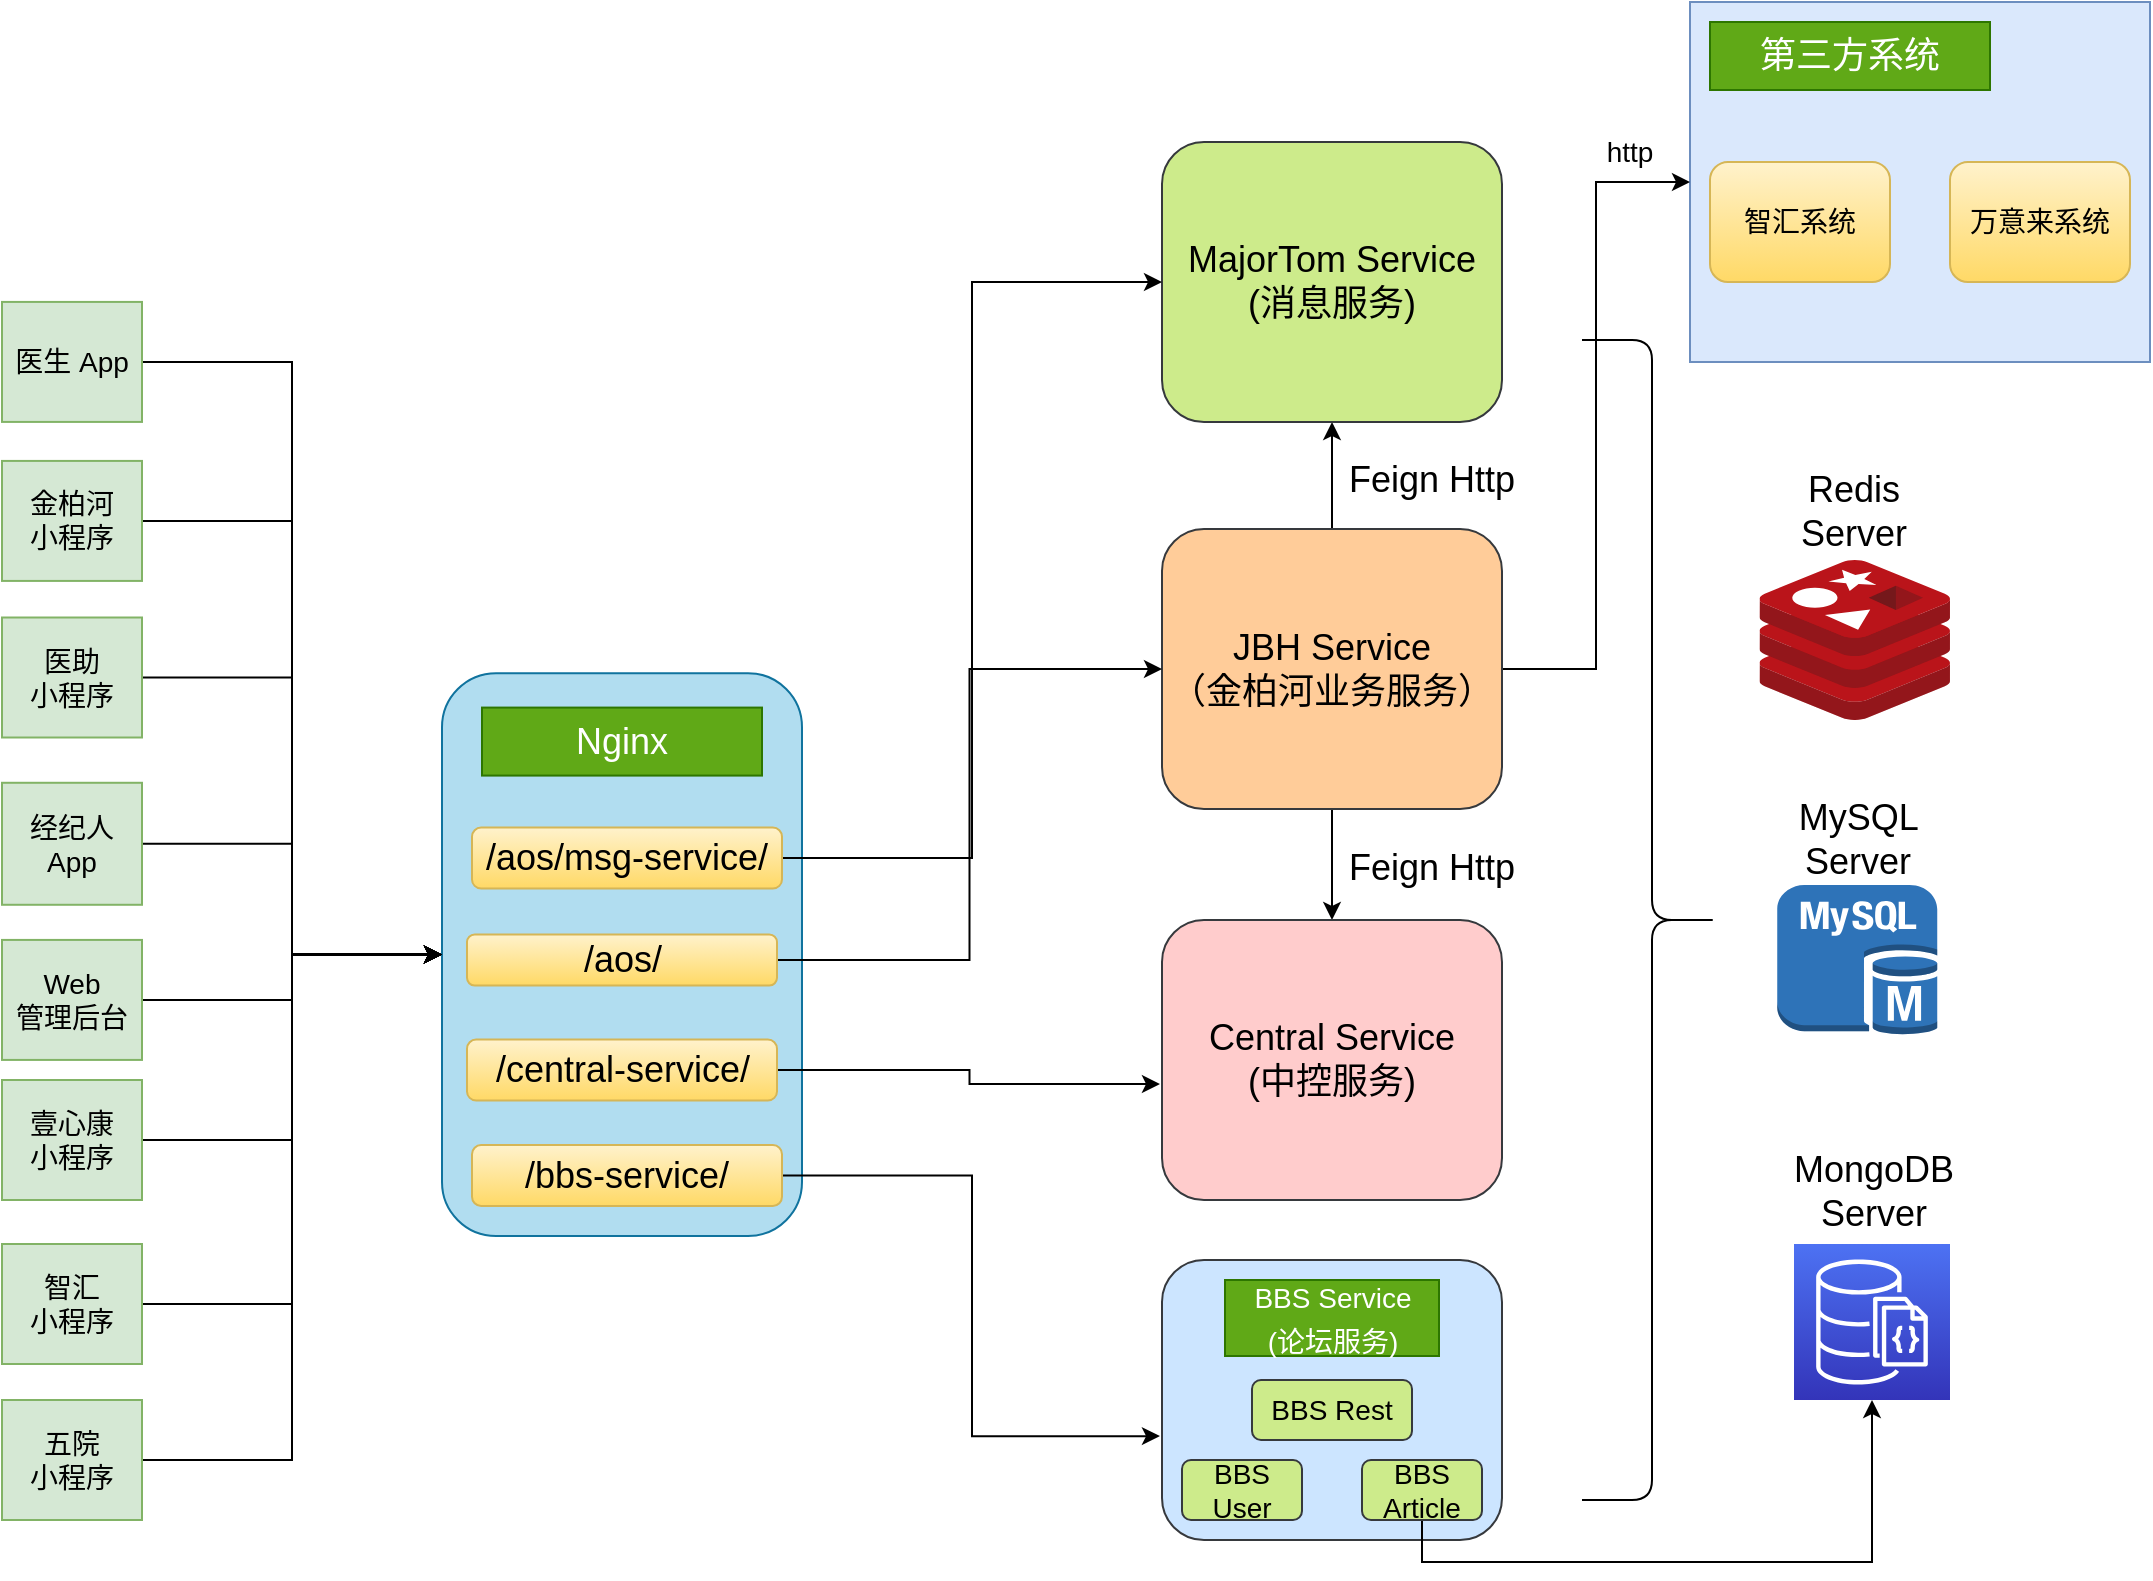 <mxfile version="20.8.0" type="github">
  <diagram id="I_gEH2OVy9hlrX-aCMwH" name="第 1 页">
    <mxGraphModel dx="2260" dy="764" grid="1" gridSize="10" guides="1" tooltips="1" connect="1" arrows="1" fold="1" page="1" pageScale="1" pageWidth="413" pageHeight="291" math="0" shadow="0">
      <root>
        <mxCell id="0" />
        <mxCell id="1" parent="0" />
        <mxCell id="aVtVtys-wZBPphP_YFrK-75" value="" style="rounded=0;whiteSpace=wrap;html=1;fontSize=14;fillColor=#dae8fc;strokeColor=#6c8ebf;" vertex="1" parent="1">
          <mxGeometry x="150" y="20" width="230" height="180" as="geometry" />
        </mxCell>
        <mxCell id="aVtVtys-wZBPphP_YFrK-1" value="" style="outlineConnect=0;dashed=0;verticalLabelPosition=bottom;verticalAlign=top;align=center;html=1;shape=mxgraph.aws3.mysql_db_instance;fillColor=#2E73B8;gradientColor=none;" vertex="1" parent="1">
          <mxGeometry x="193.62" y="461.56" width="80" height="74.87" as="geometry" />
        </mxCell>
        <mxCell id="aVtVtys-wZBPphP_YFrK-2" value="" style="sketch=0;aspect=fixed;html=1;points=[];align=center;image;fontSize=12;image=img/lib/mscae/Cache_Redis_Product.svg;" vertex="1" parent="1">
          <mxGeometry x="184.76" y="299" width="95.24" height="80" as="geometry" />
        </mxCell>
        <mxCell id="aVtVtys-wZBPphP_YFrK-6" style="edgeStyle=orthogonalEdgeStyle;rounded=0;orthogonalLoop=1;jettySize=auto;html=1;entryX=0.5;entryY=1;entryDx=0;entryDy=0;fontSize=18;" edge="1" parent="1" source="aVtVtys-wZBPphP_YFrK-3" target="aVtVtys-wZBPphP_YFrK-4">
          <mxGeometry relative="1" as="geometry" />
        </mxCell>
        <mxCell id="aVtVtys-wZBPphP_YFrK-7" style="edgeStyle=orthogonalEdgeStyle;rounded=0;orthogonalLoop=1;jettySize=auto;html=1;exitX=0.5;exitY=1;exitDx=0;exitDy=0;fontSize=18;" edge="1" parent="1" source="aVtVtys-wZBPphP_YFrK-3" target="aVtVtys-wZBPphP_YFrK-5">
          <mxGeometry relative="1" as="geometry" />
        </mxCell>
        <mxCell id="aVtVtys-wZBPphP_YFrK-77" style="edgeStyle=orthogonalEdgeStyle;rounded=0;orthogonalLoop=1;jettySize=auto;html=1;entryX=0;entryY=0.5;entryDx=0;entryDy=0;fontSize=14;" edge="1" parent="1" source="aVtVtys-wZBPphP_YFrK-3" target="aVtVtys-wZBPphP_YFrK-75">
          <mxGeometry relative="1" as="geometry" />
        </mxCell>
        <mxCell id="aVtVtys-wZBPphP_YFrK-3" value="&lt;font style=&quot;font-size: 18px;&quot;&gt;JBH Service&lt;br&gt;（金柏河业务服务）&lt;br&gt;&lt;/font&gt;" style="rounded=1;whiteSpace=wrap;html=1;fillColor=#ffcc99;strokeColor=#36393d;" vertex="1" parent="1">
          <mxGeometry x="-114" y="283.5" width="170" height="140" as="geometry" />
        </mxCell>
        <mxCell id="aVtVtys-wZBPphP_YFrK-4" value="&lt;font style=&quot;font-size: 18px;&quot;&gt;MajorTom Service&lt;br&gt;(消息服务)&lt;br&gt;&lt;/font&gt;" style="rounded=1;whiteSpace=wrap;html=1;fillColor=#cdeb8b;strokeColor=#36393d;" vertex="1" parent="1">
          <mxGeometry x="-114" y="90" width="170" height="140" as="geometry" />
        </mxCell>
        <mxCell id="aVtVtys-wZBPphP_YFrK-5" value="&lt;font style=&quot;&quot;&gt;&lt;span style=&quot;font-size: 18px;&quot;&gt;Central Service&lt;br&gt;&lt;/span&gt;&lt;font style=&quot;font-size: 18px;&quot;&gt;(中控服务)&lt;/font&gt;&lt;br&gt;&lt;/font&gt;" style="rounded=1;whiteSpace=wrap;html=1;fillColor=#ffcccc;strokeColor=#36393d;" vertex="1" parent="1">
          <mxGeometry x="-114" y="479" width="170" height="140" as="geometry" />
        </mxCell>
        <mxCell id="aVtVtys-wZBPphP_YFrK-8" value="Feign Http" style="text;html=1;strokeColor=none;fillColor=none;align=center;verticalAlign=middle;whiteSpace=wrap;rounded=0;fontSize=18;" vertex="1" parent="1">
          <mxGeometry x="-24" y="245" width="90" height="27" as="geometry" />
        </mxCell>
        <mxCell id="aVtVtys-wZBPphP_YFrK-9" value="Feign Http" style="text;html=1;strokeColor=none;fillColor=none;align=center;verticalAlign=middle;whiteSpace=wrap;rounded=0;fontSize=18;" vertex="1" parent="1">
          <mxGeometry x="-24" y="439" width="90" height="27" as="geometry" />
        </mxCell>
        <mxCell id="aVtVtys-wZBPphP_YFrK-30" value="Redis Server" style="text;html=1;strokeColor=none;fillColor=none;align=center;verticalAlign=middle;whiteSpace=wrap;rounded=0;fontSize=18;" vertex="1" parent="1">
          <mxGeometry x="202.38" y="260" width="60" height="30" as="geometry" />
        </mxCell>
        <mxCell id="aVtVtys-wZBPphP_YFrK-31" value="MySQL Server" style="text;html=1;strokeColor=none;fillColor=none;align=center;verticalAlign=middle;whiteSpace=wrap;rounded=0;fontSize=18;" vertex="1" parent="1">
          <mxGeometry x="203.62" y="421.56" width="60" height="34.5" as="geometry" />
        </mxCell>
        <mxCell id="aVtVtys-wZBPphP_YFrK-32" value="" style="shape=curlyBracket;whiteSpace=wrap;html=1;rounded=1;flipH=1;labelPosition=right;verticalLabelPosition=middle;align=left;verticalAlign=middle;fontSize=18;" vertex="1" parent="1">
          <mxGeometry x="96" y="189" width="70" height="580" as="geometry" />
        </mxCell>
        <mxCell id="aVtVtys-wZBPphP_YFrK-33" value="" style="rounded=1;whiteSpace=wrap;html=1;fontSize=18;fillColor=#b1ddf0;strokeColor=#10739e;" vertex="1" parent="1">
          <mxGeometry x="-474" y="355.57" width="180" height="281.43" as="geometry" />
        </mxCell>
        <mxCell id="aVtVtys-wZBPphP_YFrK-34" value="Nginx" style="rounded=0;whiteSpace=wrap;html=1;fontSize=18;fillColor=#60a917;fontColor=#ffffff;strokeColor=#2D7600;" vertex="1" parent="1">
          <mxGeometry x="-454" y="372.79" width="140" height="34" as="geometry" />
        </mxCell>
        <mxCell id="aVtVtys-wZBPphP_YFrK-53" style="edgeStyle=orthogonalEdgeStyle;rounded=0;orthogonalLoop=1;jettySize=auto;html=1;entryX=0;entryY=0.5;entryDx=0;entryDy=0;fontSize=14;" edge="1" parent="1" source="aVtVtys-wZBPphP_YFrK-35" target="aVtVtys-wZBPphP_YFrK-3">
          <mxGeometry relative="1" as="geometry" />
        </mxCell>
        <mxCell id="aVtVtys-wZBPphP_YFrK-35" value="/aos/" style="rounded=1;whiteSpace=wrap;html=1;fontSize=18;fillColor=#fff2cc;gradientColor=#ffd966;strokeColor=#d6b656;" vertex="1" parent="1">
          <mxGeometry x="-461.5" y="486.23" width="155" height="25.5" as="geometry" />
        </mxCell>
        <mxCell id="aVtVtys-wZBPphP_YFrK-52" style="edgeStyle=orthogonalEdgeStyle;rounded=0;orthogonalLoop=1;jettySize=auto;html=1;entryX=0;entryY=0.5;entryDx=0;entryDy=0;fontSize=14;" edge="1" parent="1" source="aVtVtys-wZBPphP_YFrK-36" target="aVtVtys-wZBPphP_YFrK-4">
          <mxGeometry relative="1" as="geometry" />
        </mxCell>
        <mxCell id="aVtVtys-wZBPphP_YFrK-36" value="/aos/msg-service/" style="rounded=1;whiteSpace=wrap;html=1;fontSize=18;fillColor=#fff2cc;gradientColor=#ffd966;strokeColor=#d6b656;" vertex="1" parent="1">
          <mxGeometry x="-459" y="432.79" width="155" height="30.5" as="geometry" />
        </mxCell>
        <mxCell id="aVtVtys-wZBPphP_YFrK-54" style="edgeStyle=orthogonalEdgeStyle;rounded=0;orthogonalLoop=1;jettySize=auto;html=1;entryX=-0.006;entryY=0.586;entryDx=0;entryDy=0;entryPerimeter=0;fontSize=14;" edge="1" parent="1" source="aVtVtys-wZBPphP_YFrK-37" target="aVtVtys-wZBPphP_YFrK-5">
          <mxGeometry relative="1" as="geometry" />
        </mxCell>
        <mxCell id="aVtVtys-wZBPphP_YFrK-37" value="/central-service/" style="rounded=1;whiteSpace=wrap;html=1;fontSize=18;fillColor=#fff2cc;gradientColor=#ffd966;strokeColor=#d6b656;" vertex="1" parent="1">
          <mxGeometry x="-461.5" y="538.79" width="155" height="30.5" as="geometry" />
        </mxCell>
        <mxCell id="aVtVtys-wZBPphP_YFrK-55" style="edgeStyle=orthogonalEdgeStyle;rounded=0;orthogonalLoop=1;jettySize=auto;html=1;entryX=-0.006;entryY=0.629;entryDx=0;entryDy=0;entryPerimeter=0;fontSize=14;" edge="1" parent="1" source="aVtVtys-wZBPphP_YFrK-39" target="aVtVtys-wZBPphP_YFrK-40">
          <mxGeometry relative="1" as="geometry" />
        </mxCell>
        <mxCell id="aVtVtys-wZBPphP_YFrK-39" value="/bbs-service/" style="rounded=1;whiteSpace=wrap;html=1;fontSize=18;fillColor=#fff2cc;gradientColor=#ffd966;strokeColor=#d6b656;" vertex="1" parent="1">
          <mxGeometry x="-459" y="591.5" width="155" height="30.5" as="geometry" />
        </mxCell>
        <mxCell id="aVtVtys-wZBPphP_YFrK-40" value="&lt;font style=&quot;&quot;&gt;&lt;br&gt;&lt;/font&gt;" style="rounded=1;whiteSpace=wrap;html=1;fillColor=#cce5ff;strokeColor=#36393d;" vertex="1" parent="1">
          <mxGeometry x="-114" y="649" width="170" height="140" as="geometry" />
        </mxCell>
        <mxCell id="aVtVtys-wZBPphP_YFrK-42" value="&lt;font style=&quot;font-size: 14px;&quot;&gt;BBS Service&lt;br&gt;(论坛服务)&lt;/font&gt;" style="rounded=0;whiteSpace=wrap;html=1;fontSize=18;fillColor=#60a917;fontColor=#ffffff;strokeColor=#2D7600;" vertex="1" parent="1">
          <mxGeometry x="-82.5" y="659" width="107" height="38" as="geometry" />
        </mxCell>
        <mxCell id="aVtVtys-wZBPphP_YFrK-43" value="BBS User" style="rounded=1;whiteSpace=wrap;html=1;fontSize=14;fillColor=#cdeb8b;strokeColor=#36393d;" vertex="1" parent="1">
          <mxGeometry x="-104" y="749" width="60" height="30" as="geometry" />
        </mxCell>
        <mxCell id="aVtVtys-wZBPphP_YFrK-45" value="BBS Rest" style="rounded=1;whiteSpace=wrap;html=1;fontSize=14;fillColor=#cdeb8b;strokeColor=#36393d;" vertex="1" parent="1">
          <mxGeometry x="-69" y="709" width="80" height="30" as="geometry" />
        </mxCell>
        <mxCell id="aVtVtys-wZBPphP_YFrK-79" style="edgeStyle=orthogonalEdgeStyle;rounded=0;orthogonalLoop=1;jettySize=auto;html=1;entryX=0.5;entryY=1;entryDx=0;entryDy=0;entryPerimeter=0;fontSize=14;" edge="1" parent="1" source="aVtVtys-wZBPphP_YFrK-46" target="aVtVtys-wZBPphP_YFrK-47">
          <mxGeometry relative="1" as="geometry">
            <Array as="points">
              <mxPoint x="16" y="800" />
              <mxPoint x="241" y="800" />
            </Array>
          </mxGeometry>
        </mxCell>
        <mxCell id="aVtVtys-wZBPphP_YFrK-46" value="BBS Article" style="rounded=1;whiteSpace=wrap;html=1;fontSize=14;fillColor=#cdeb8b;strokeColor=#36393d;" vertex="1" parent="1">
          <mxGeometry x="-14" y="749" width="60" height="30" as="geometry" />
        </mxCell>
        <mxCell id="aVtVtys-wZBPphP_YFrK-47" value="" style="sketch=0;points=[[0,0,0],[0.25,0,0],[0.5,0,0],[0.75,0,0],[1,0,0],[0,1,0],[0.25,1,0],[0.5,1,0],[0.75,1,0],[1,1,0],[0,0.25,0],[0,0.5,0],[0,0.75,0],[1,0.25,0],[1,0.5,0],[1,0.75,0]];outlineConnect=0;fontColor=#232F3E;gradientColor=#4D72F3;gradientDirection=north;fillColor=#3334B9;strokeColor=#ffffff;dashed=0;verticalLabelPosition=bottom;verticalAlign=top;align=center;html=1;fontSize=12;fontStyle=0;aspect=fixed;shape=mxgraph.aws4.resourceIcon;resIcon=mxgraph.aws4.documentdb_with_mongodb_compatibility;" vertex="1" parent="1">
          <mxGeometry x="202" y="641" width="78" height="78" as="geometry" />
        </mxCell>
        <mxCell id="aVtVtys-wZBPphP_YFrK-48" value="MongoDB Server" style="text;html=1;strokeColor=none;fillColor=none;align=center;verticalAlign=middle;whiteSpace=wrap;rounded=0;fontSize=18;" vertex="1" parent="1">
          <mxGeometry x="212" y="598" width="60" height="34.5" as="geometry" />
        </mxCell>
        <mxCell id="aVtVtys-wZBPphP_YFrK-65" style="edgeStyle=orthogonalEdgeStyle;rounded=0;orthogonalLoop=1;jettySize=auto;html=1;entryX=0;entryY=0.5;entryDx=0;entryDy=0;fontSize=14;" edge="1" parent="1" source="aVtVtys-wZBPphP_YFrK-57" target="aVtVtys-wZBPphP_YFrK-33">
          <mxGeometry relative="1" as="geometry" />
        </mxCell>
        <mxCell id="aVtVtys-wZBPphP_YFrK-57" value="医生 App" style="rounded=0;whiteSpace=wrap;html=1;fontSize=14;fillColor=#d5e8d4;strokeColor=#82b366;" vertex="1" parent="1">
          <mxGeometry x="-694" y="169.96" width="70" height="60" as="geometry" />
        </mxCell>
        <mxCell id="aVtVtys-wZBPphP_YFrK-66" style="edgeStyle=orthogonalEdgeStyle;rounded=0;orthogonalLoop=1;jettySize=auto;html=1;entryX=0;entryY=0.5;entryDx=0;entryDy=0;fontSize=14;" edge="1" parent="1" source="aVtVtys-wZBPphP_YFrK-58" target="aVtVtys-wZBPphP_YFrK-33">
          <mxGeometry relative="1" as="geometry" />
        </mxCell>
        <mxCell id="aVtVtys-wZBPphP_YFrK-58" value="金柏河&lt;br&gt;小程序" style="rounded=0;whiteSpace=wrap;html=1;fontSize=14;fillColor=#d5e8d4;strokeColor=#82b366;" vertex="1" parent="1">
          <mxGeometry x="-694" y="249.46" width="70" height="60" as="geometry" />
        </mxCell>
        <mxCell id="aVtVtys-wZBPphP_YFrK-69" style="edgeStyle=orthogonalEdgeStyle;rounded=0;orthogonalLoop=1;jettySize=auto;html=1;entryX=0;entryY=0.5;entryDx=0;entryDy=0;fontSize=14;" edge="1" parent="1" source="aVtVtys-wZBPphP_YFrK-59" target="aVtVtys-wZBPphP_YFrK-33">
          <mxGeometry relative="1" as="geometry" />
        </mxCell>
        <mxCell id="aVtVtys-wZBPphP_YFrK-59" value="Web&lt;br&gt;管理后台" style="rounded=0;whiteSpace=wrap;html=1;fontSize=14;fillColor=#d5e8d4;strokeColor=#82b366;" vertex="1" parent="1">
          <mxGeometry x="-694" y="488.96" width="70" height="60" as="geometry" />
        </mxCell>
        <mxCell id="aVtVtys-wZBPphP_YFrK-70" style="edgeStyle=orthogonalEdgeStyle;rounded=0;orthogonalLoop=1;jettySize=auto;html=1;entryX=0;entryY=0.5;entryDx=0;entryDy=0;fontSize=14;" edge="1" parent="1" source="aVtVtys-wZBPphP_YFrK-60" target="aVtVtys-wZBPphP_YFrK-33">
          <mxGeometry relative="1" as="geometry" />
        </mxCell>
        <mxCell id="aVtVtys-wZBPphP_YFrK-60" value="壹心康&lt;br&gt;小程序" style="rounded=0;whiteSpace=wrap;html=1;fontSize=14;fillColor=#d5e8d4;strokeColor=#82b366;" vertex="1" parent="1">
          <mxGeometry x="-694" y="559" width="70" height="60" as="geometry" />
        </mxCell>
        <mxCell id="aVtVtys-wZBPphP_YFrK-71" style="edgeStyle=orthogonalEdgeStyle;rounded=0;orthogonalLoop=1;jettySize=auto;html=1;entryX=0;entryY=0.5;entryDx=0;entryDy=0;fontSize=14;" edge="1" parent="1" source="aVtVtys-wZBPphP_YFrK-61" target="aVtVtys-wZBPphP_YFrK-33">
          <mxGeometry relative="1" as="geometry" />
        </mxCell>
        <mxCell id="aVtVtys-wZBPphP_YFrK-61" value="智汇&lt;br&gt;小程序" style="rounded=0;whiteSpace=wrap;html=1;fontSize=14;fillColor=#d5e8d4;strokeColor=#82b366;" vertex="1" parent="1">
          <mxGeometry x="-694" y="641" width="70" height="60" as="geometry" />
        </mxCell>
        <mxCell id="aVtVtys-wZBPphP_YFrK-72" style="edgeStyle=orthogonalEdgeStyle;rounded=0;orthogonalLoop=1;jettySize=auto;html=1;entryX=0;entryY=0.5;entryDx=0;entryDy=0;fontSize=14;" edge="1" parent="1" source="aVtVtys-wZBPphP_YFrK-62" target="aVtVtys-wZBPphP_YFrK-33">
          <mxGeometry relative="1" as="geometry" />
        </mxCell>
        <mxCell id="aVtVtys-wZBPphP_YFrK-62" value="五院&lt;br&gt;小程序" style="rounded=0;whiteSpace=wrap;html=1;fontSize=14;fillColor=#d5e8d4;strokeColor=#82b366;" vertex="1" parent="1">
          <mxGeometry x="-694" y="719" width="70" height="60" as="geometry" />
        </mxCell>
        <mxCell id="aVtVtys-wZBPphP_YFrK-67" style="edgeStyle=orthogonalEdgeStyle;rounded=0;orthogonalLoop=1;jettySize=auto;html=1;entryX=0;entryY=0.5;entryDx=0;entryDy=0;fontSize=14;" edge="1" parent="1" source="aVtVtys-wZBPphP_YFrK-63" target="aVtVtys-wZBPphP_YFrK-33">
          <mxGeometry relative="1" as="geometry" />
        </mxCell>
        <mxCell id="aVtVtys-wZBPphP_YFrK-63" value="医助&lt;br&gt;小程序" style="rounded=0;whiteSpace=wrap;html=1;fontSize=14;fillColor=#d5e8d4;strokeColor=#82b366;" vertex="1" parent="1">
          <mxGeometry x="-694" y="327.75" width="70" height="60" as="geometry" />
        </mxCell>
        <mxCell id="aVtVtys-wZBPphP_YFrK-68" style="edgeStyle=orthogonalEdgeStyle;rounded=0;orthogonalLoop=1;jettySize=auto;html=1;entryX=0;entryY=0.5;entryDx=0;entryDy=0;fontSize=14;" edge="1" parent="1" source="aVtVtys-wZBPphP_YFrK-64" target="aVtVtys-wZBPphP_YFrK-33">
          <mxGeometry relative="1" as="geometry" />
        </mxCell>
        <mxCell id="aVtVtys-wZBPphP_YFrK-64" value="经纪人&lt;br&gt;App" style="rounded=0;whiteSpace=wrap;html=1;fontSize=14;fillColor=#d5e8d4;strokeColor=#82b366;" vertex="1" parent="1">
          <mxGeometry x="-694" y="410.39" width="70" height="61" as="geometry" />
        </mxCell>
        <mxCell id="aVtVtys-wZBPphP_YFrK-73" value="智汇系统" style="rounded=1;whiteSpace=wrap;html=1;fontSize=14;fillColor=#fff2cc;strokeColor=#d6b656;gradientColor=#ffd966;" vertex="1" parent="1">
          <mxGeometry x="160" y="100" width="90" height="60" as="geometry" />
        </mxCell>
        <mxCell id="aVtVtys-wZBPphP_YFrK-74" value="万意来系统" style="rounded=1;whiteSpace=wrap;html=1;fontSize=14;fillColor=#fff2cc;gradientColor=#ffd966;strokeColor=#d6b656;" vertex="1" parent="1">
          <mxGeometry x="280" y="100" width="90" height="60" as="geometry" />
        </mxCell>
        <mxCell id="aVtVtys-wZBPphP_YFrK-76" value="第三方系统" style="rounded=0;whiteSpace=wrap;html=1;fontSize=18;fillColor=#60a917;fontColor=#ffffff;strokeColor=#2D7600;" vertex="1" parent="1">
          <mxGeometry x="160" y="30" width="140" height="34" as="geometry" />
        </mxCell>
        <mxCell id="aVtVtys-wZBPphP_YFrK-78" value="&lt;font style=&quot;font-size: 14px;&quot;&gt;http&lt;/font&gt;" style="text;html=1;strokeColor=none;fillColor=none;align=center;verticalAlign=middle;whiteSpace=wrap;rounded=0;fontSize=14;" vertex="1" parent="1">
          <mxGeometry x="90" y="80" width="60" height="30" as="geometry" />
        </mxCell>
      </root>
    </mxGraphModel>
  </diagram>
</mxfile>
